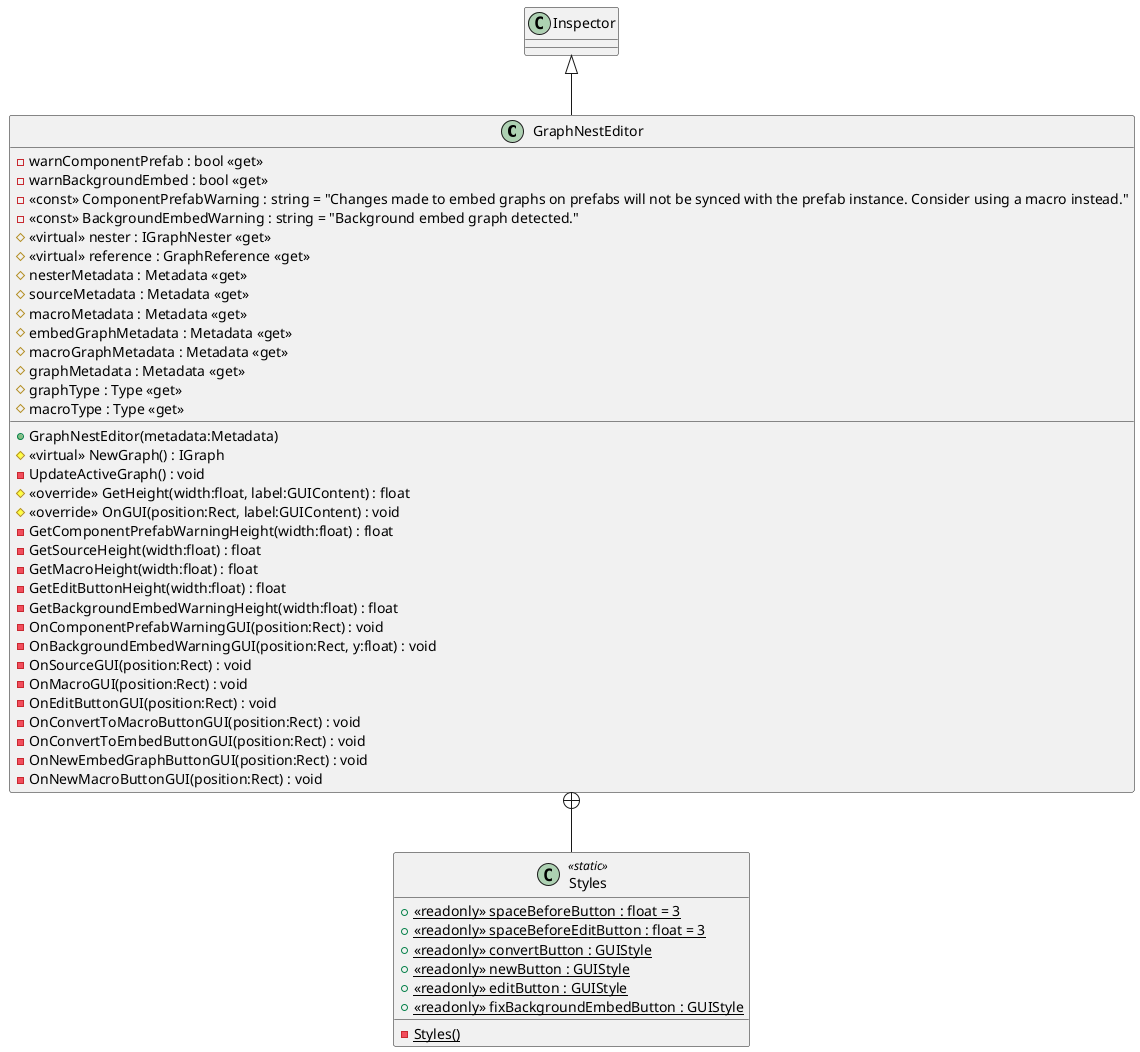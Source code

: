 @startuml
class GraphNestEditor {
    + GraphNestEditor(metadata:Metadata)
    - warnComponentPrefab : bool <<get>>
    - warnBackgroundEmbed : bool <<get>>
    - <<const>> ComponentPrefabWarning : string = "Changes made to embed graphs on prefabs will not be synced with the prefab instance. Consider using a macro instead."
    - <<const>> BackgroundEmbedWarning : string = "Background embed graph detected."
    # <<virtual>> nester : IGraphNester <<get>>
    # <<virtual>> NewGraph() : IGraph
    # <<virtual>> reference : GraphReference <<get>>
    - UpdateActiveGraph() : void
    # nesterMetadata : Metadata <<get>>
    # sourceMetadata : Metadata <<get>>
    # macroMetadata : Metadata <<get>>
    # embedGraphMetadata : Metadata <<get>>
    # macroGraphMetadata : Metadata <<get>>
    # graphMetadata : Metadata <<get>>
    # graphType : Type <<get>>
    # macroType : Type <<get>>
    # <<override>> GetHeight(width:float, label:GUIContent) : float
    # <<override>> OnGUI(position:Rect, label:GUIContent) : void
    - GetComponentPrefabWarningHeight(width:float) : float
    - GetSourceHeight(width:float) : float
    - GetMacroHeight(width:float) : float
    - GetEditButtonHeight(width:float) : float
    - GetBackgroundEmbedWarningHeight(width:float) : float
    - OnComponentPrefabWarningGUI(position:Rect) : void
    - OnBackgroundEmbedWarningGUI(position:Rect, y:float) : void
    - OnSourceGUI(position:Rect) : void
    - OnMacroGUI(position:Rect) : void
    - OnEditButtonGUI(position:Rect) : void
    - OnConvertToMacroButtonGUI(position:Rect) : void
    - OnConvertToEmbedButtonGUI(position:Rect) : void
    - OnNewEmbedGraphButtonGUI(position:Rect) : void
    - OnNewMacroButtonGUI(position:Rect) : void
}
class Styles <<static>> {
    {static} - Styles()
    + {static} <<readonly>> spaceBeforeButton : float = 3
    + {static} <<readonly>> spaceBeforeEditButton : float = 3
    + {static} <<readonly>> convertButton : GUIStyle
    + {static} <<readonly>> newButton : GUIStyle
    + {static} <<readonly>> editButton : GUIStyle
    + {static} <<readonly>> fixBackgroundEmbedButton : GUIStyle
}
Inspector <|-- GraphNestEditor
GraphNestEditor +-- Styles
@enduml

